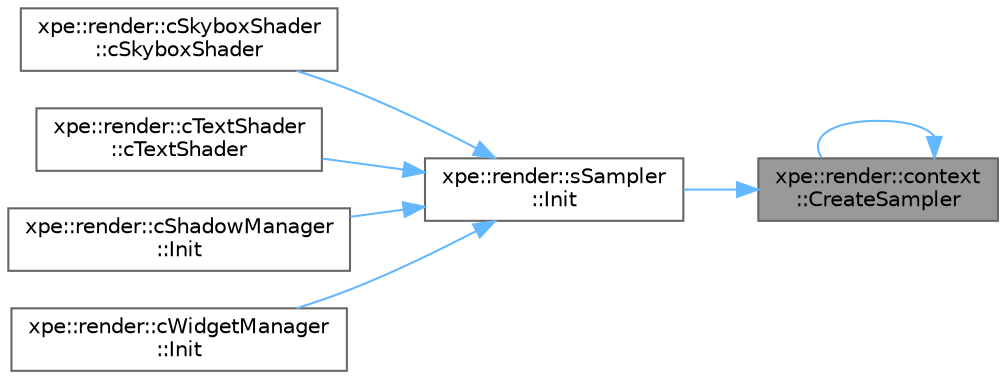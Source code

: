 digraph "xpe::render::context::CreateSampler"
{
 // LATEX_PDF_SIZE
  bgcolor="transparent";
  edge [fontname=Helvetica,fontsize=10,labelfontname=Helvetica,labelfontsize=10];
  node [fontname=Helvetica,fontsize=10,shape=box,height=0.2,width=0.4];
  rankdir="RL";
  Node1 [id="Node000001",label="xpe::render::context\l::CreateSampler",height=0.2,width=0.4,color="gray40", fillcolor="grey60", style="filled", fontcolor="black",tooltip=" "];
  Node1 -> Node1 [id="edge7_Node000001_Node000001",dir="back",color="steelblue1",style="solid",tooltip=" "];
  Node1 -> Node2 [id="edge8_Node000001_Node000002",dir="back",color="steelblue1",style="solid",tooltip=" "];
  Node2 [id="Node000002",label="xpe::render::sSampler\l::Init",height=0.2,width=0.4,color="grey40", fillcolor="white", style="filled",URL="$structxpe_1_1render_1_1s_sampler.html#afb7fae3cf8ede538ecf2c087de227340",tooltip=" "];
  Node2 -> Node3 [id="edge9_Node000002_Node000003",dir="back",color="steelblue1",style="solid",tooltip=" "];
  Node3 [id="Node000003",label="xpe::render::cSkyboxShader\l::cSkyboxShader",height=0.2,width=0.4,color="grey40", fillcolor="white", style="filled",URL="$classxpe_1_1render_1_1c_skybox_shader.html#a04b262012d3aeb73e97c1ccb095675c7",tooltip=" "];
  Node2 -> Node4 [id="edge10_Node000002_Node000004",dir="back",color="steelblue1",style="solid",tooltip=" "];
  Node4 [id="Node000004",label="xpe::render::cTextShader\l::cTextShader",height=0.2,width=0.4,color="grey40", fillcolor="white", style="filled",URL="$classxpe_1_1render_1_1c_text_shader.html#ad8b58ce40667013c62bc85cb9ae913fa",tooltip=" "];
  Node2 -> Node5 [id="edge11_Node000002_Node000005",dir="back",color="steelblue1",style="solid",tooltip=" "];
  Node5 [id="Node000005",label="xpe::render::cShadowManager\l::Init",height=0.2,width=0.4,color="grey40", fillcolor="white", style="filled",URL="$classxpe_1_1render_1_1c_shadow_manager.html#ab48f2f89acf430f23bd847d1d6522702",tooltip=" "];
  Node2 -> Node6 [id="edge12_Node000002_Node000006",dir="back",color="steelblue1",style="solid",tooltip=" "];
  Node6 [id="Node000006",label="xpe::render::cWidgetManager\l::Init",height=0.2,width=0.4,color="grey40", fillcolor="white", style="filled",URL="$classxpe_1_1render_1_1c_widget_manager.html#a4d08e3ea21dc782147a000446ff780c7",tooltip=" "];
}

